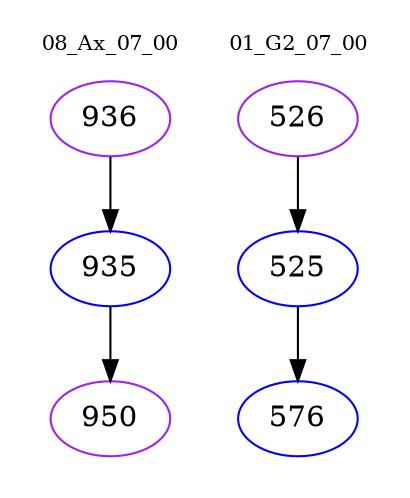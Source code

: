 digraph{
subgraph cluster_0 {
color = white
label = "08_Ax_07_00";
fontsize=10;
T0_936 [label="936", color="purple"]
T0_936 -> T0_935 [color="black"]
T0_935 [label="935", color="blue"]
T0_935 -> T0_950 [color="black"]
T0_950 [label="950", color="purple"]
}
subgraph cluster_1 {
color = white
label = "01_G2_07_00";
fontsize=10;
T1_526 [label="526", color="purple"]
T1_526 -> T1_525 [color="black"]
T1_525 [label="525", color="blue"]
T1_525 -> T1_576 [color="black"]
T1_576 [label="576", color="blue"]
}
}
